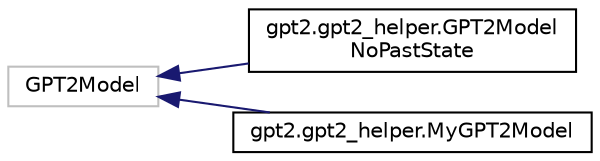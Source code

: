digraph "Graphical Class Hierarchy"
{
 // LATEX_PDF_SIZE
  edge [fontname="Helvetica",fontsize="10",labelfontname="Helvetica",labelfontsize="10"];
  node [fontname="Helvetica",fontsize="10",shape=record];
  rankdir="LR";
  Node16138 [label="GPT2Model",height=0.2,width=0.4,color="grey75", fillcolor="white", style="filled",tooltip=" "];
  Node16138 -> Node0 [dir="back",color="midnightblue",fontsize="10",style="solid",fontname="Helvetica"];
  Node0 [label="gpt2.gpt2_helper.GPT2Model\lNoPastState",height=0.2,width=0.4,color="black", fillcolor="white", style="filled",URL="$classgpt2_1_1gpt2__helper_1_1GPT2ModelNoPastState.html",tooltip=" "];
  Node16138 -> Node16140 [dir="back",color="midnightblue",fontsize="10",style="solid",fontname="Helvetica"];
  Node16140 [label="gpt2.gpt2_helper.MyGPT2Model",height=0.2,width=0.4,color="black", fillcolor="white", style="filled",URL="$classgpt2_1_1gpt2__helper_1_1MyGPT2Model.html",tooltip=" "];
}

